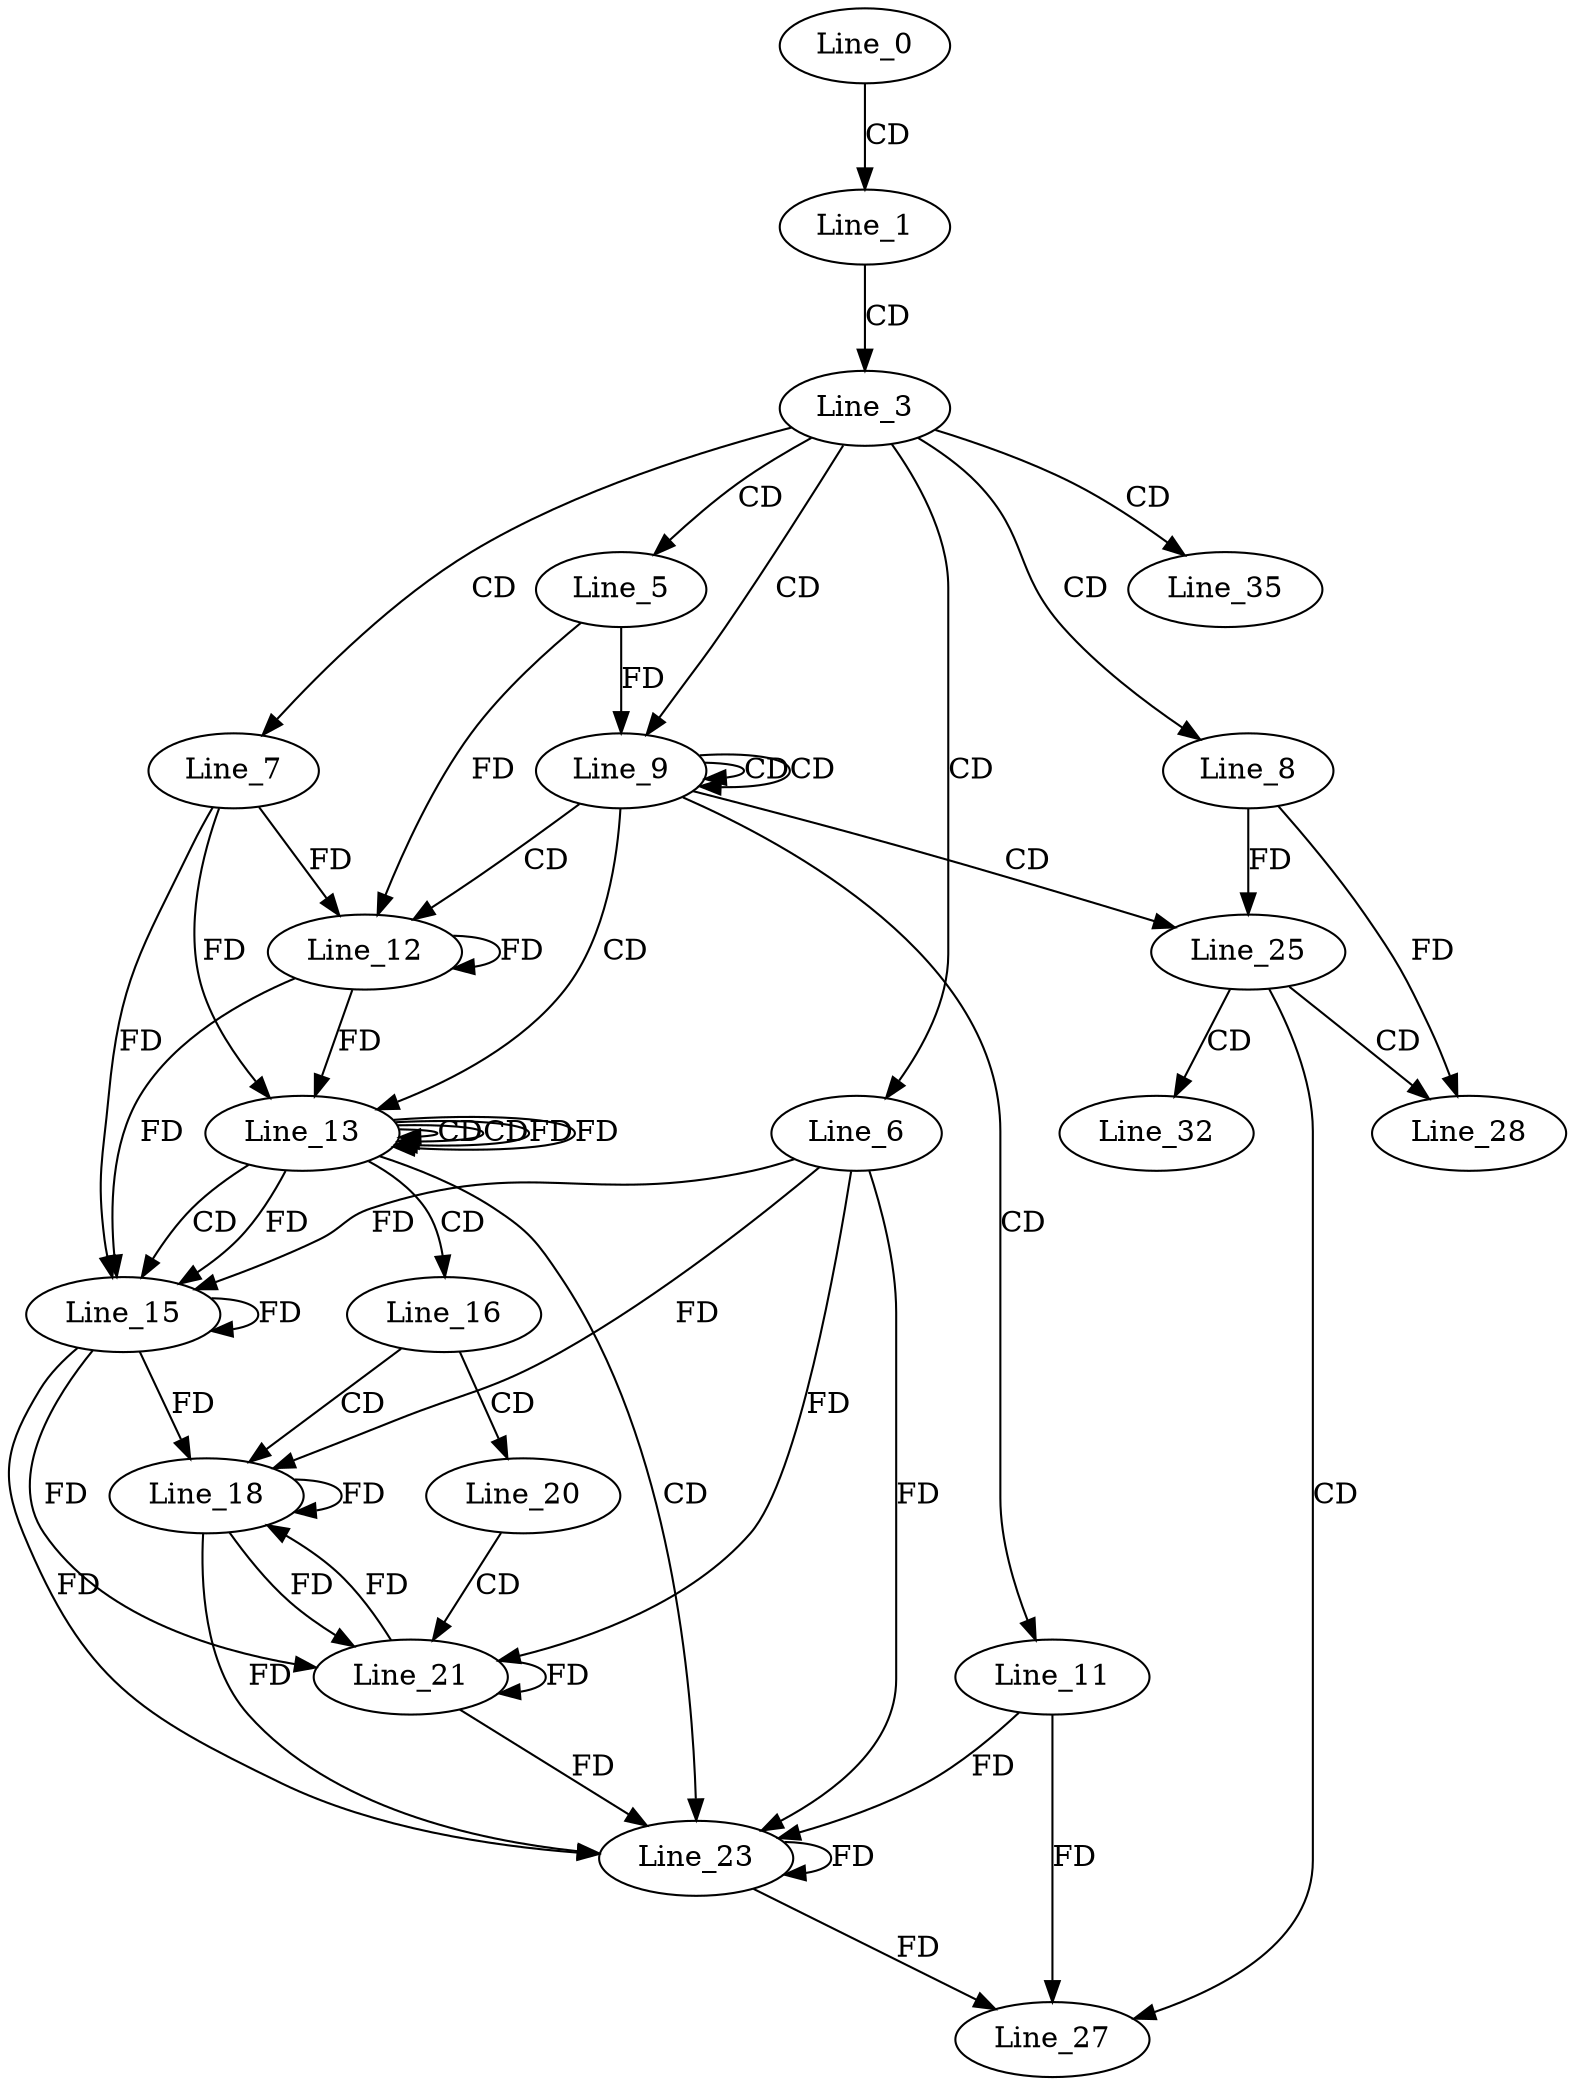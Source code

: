 digraph G {
  Line_0;
  Line_1;
  Line_3;
  Line_5;
  Line_6;
  Line_7;
  Line_8;
  Line_9;
  Line_9;
  Line_11;
  Line_12;
  Line_12;
  Line_13;
  Line_13;
  Line_13;
  Line_13;
  Line_15;
  Line_15;
  Line_16;
  Line_18;
  Line_18;
  Line_20;
  Line_21;
  Line_21;
  Line_23;
  Line_25;
  Line_27;
  Line_28;
  Line_32;
  Line_35;
  Line_0 -> Line_1 [ label="CD" ];
  Line_1 -> Line_3 [ label="CD" ];
  Line_3 -> Line_5 [ label="CD" ];
  Line_3 -> Line_6 [ label="CD" ];
  Line_3 -> Line_7 [ label="CD" ];
  Line_3 -> Line_8 [ label="CD" ];
  Line_3 -> Line_9 [ label="CD" ];
  Line_9 -> Line_9 [ label="CD" ];
  Line_9 -> Line_9 [ label="CD" ];
  Line_5 -> Line_9 [ label="FD" ];
  Line_9 -> Line_11 [ label="CD" ];
  Line_9 -> Line_12 [ label="CD" ];
  Line_12 -> Line_12 [ label="FD" ];
  Line_7 -> Line_12 [ label="FD" ];
  Line_5 -> Line_12 [ label="FD" ];
  Line_9 -> Line_13 [ label="CD" ];
  Line_13 -> Line_13 [ label="CD" ];
  Line_13 -> Line_13 [ label="CD" ];
  Line_12 -> Line_13 [ label="FD" ];
  Line_7 -> Line_13 [ label="FD" ];
  Line_13 -> Line_13 [ label="FD" ];
  Line_13 -> Line_15 [ label="CD" ];
  Line_15 -> Line_15 [ label="FD" ];
  Line_6 -> Line_15 [ label="FD" ];
  Line_12 -> Line_15 [ label="FD" ];
  Line_7 -> Line_15 [ label="FD" ];
  Line_13 -> Line_15 [ label="FD" ];
  Line_13 -> Line_16 [ label="CD" ];
  Line_16 -> Line_18 [ label="CD" ];
  Line_15 -> Line_18 [ label="FD" ];
  Line_18 -> Line_18 [ label="FD" ];
  Line_6 -> Line_18 [ label="FD" ];
  Line_16 -> Line_20 [ label="CD" ];
  Line_20 -> Line_21 [ label="CD" ];
  Line_15 -> Line_21 [ label="FD" ];
  Line_18 -> Line_21 [ label="FD" ];
  Line_21 -> Line_21 [ label="FD" ];
  Line_6 -> Line_21 [ label="FD" ];
  Line_13 -> Line_23 [ label="CD" ];
  Line_23 -> Line_23 [ label="FD" ];
  Line_11 -> Line_23 [ label="FD" ];
  Line_15 -> Line_23 [ label="FD" ];
  Line_18 -> Line_23 [ label="FD" ];
  Line_21 -> Line_23 [ label="FD" ];
  Line_6 -> Line_23 [ label="FD" ];
  Line_9 -> Line_25 [ label="CD" ];
  Line_8 -> Line_25 [ label="FD" ];
  Line_25 -> Line_27 [ label="CD" ];
  Line_23 -> Line_27 [ label="FD" ];
  Line_11 -> Line_27 [ label="FD" ];
  Line_25 -> Line_28 [ label="CD" ];
  Line_8 -> Line_28 [ label="FD" ];
  Line_25 -> Line_32 [ label="CD" ];
  Line_3 -> Line_35 [ label="CD" ];
  Line_13 -> Line_13 [ label="FD" ];
  Line_21 -> Line_18 [ label="FD" ];
}
